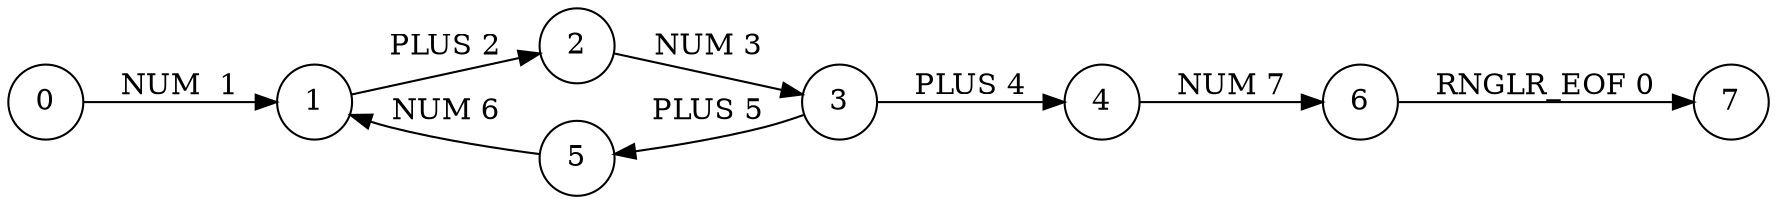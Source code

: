 digraph g
{
rankdir=LR
node [shape=circle]
0 -> 1 [label="NUM  1"]
1 -> 2 [label="PLUS 2"]
2 -> 3 [label="NUM 3"]
3 -> 4 [label="PLUS 4"]
3 -> 5 [label="PLUS 5"]
5 -> 1 [label="NUM 6"]
4 -> 6 [label="NUM 7"]
6 -> 7 [label="RNGLR_EOF 0"]
{rank = same; 2, 5 }
}
